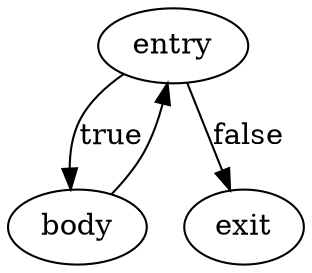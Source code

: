 digraph pre_loop {
	cond [label="entry"]
	body
	exit [label="exit"]
	cond->body [label="true"]
	body->cond
	cond->exit [label="false"]
}
